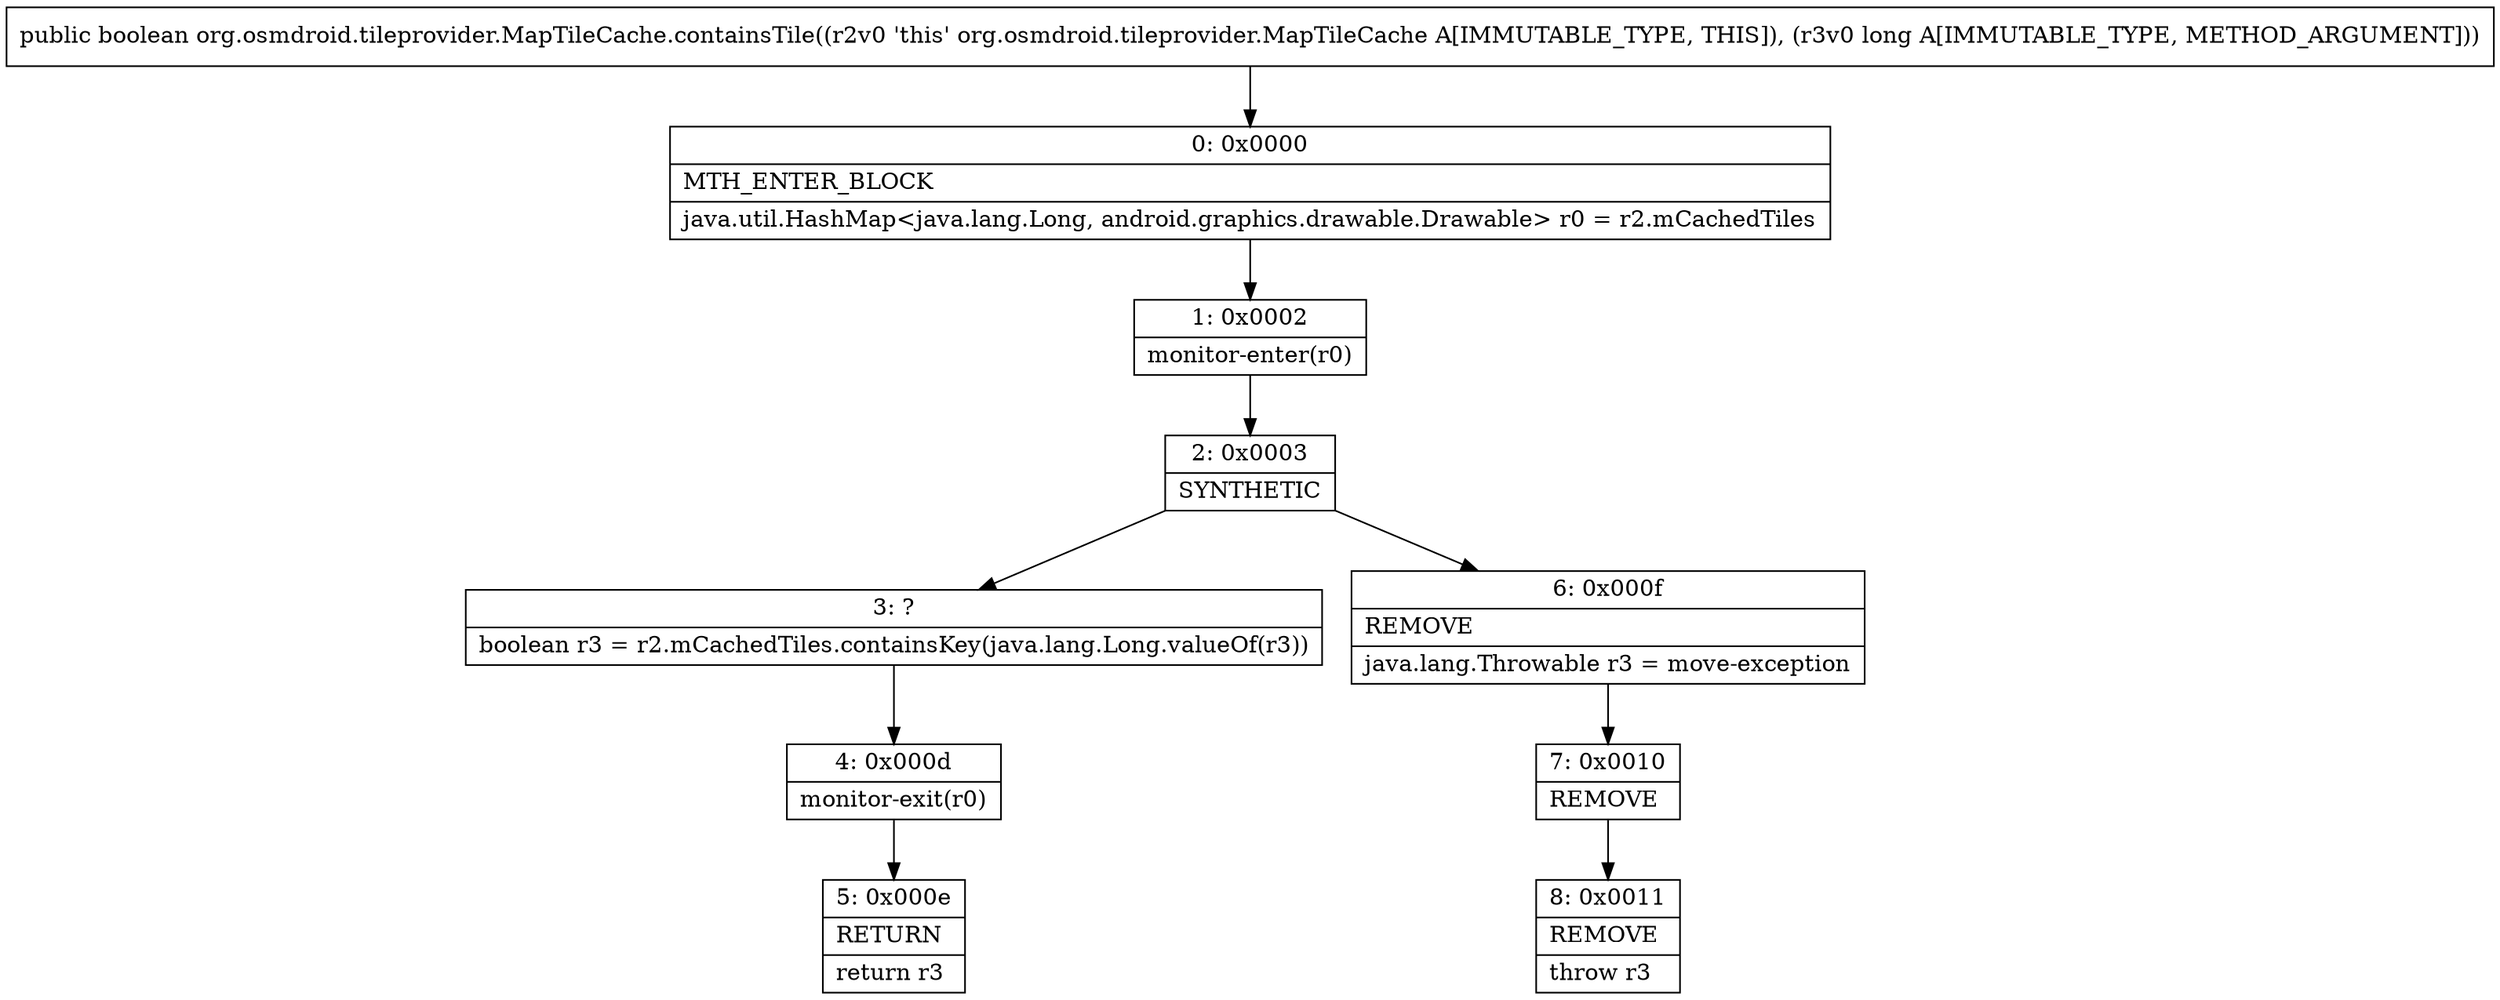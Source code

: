 digraph "CFG fororg.osmdroid.tileprovider.MapTileCache.containsTile(J)Z" {
Node_0 [shape=record,label="{0\:\ 0x0000|MTH_ENTER_BLOCK\l|java.util.HashMap\<java.lang.Long, android.graphics.drawable.Drawable\> r0 = r2.mCachedTiles\l}"];
Node_1 [shape=record,label="{1\:\ 0x0002|monitor\-enter(r0)\l}"];
Node_2 [shape=record,label="{2\:\ 0x0003|SYNTHETIC\l}"];
Node_3 [shape=record,label="{3\:\ ?|boolean r3 = r2.mCachedTiles.containsKey(java.lang.Long.valueOf(r3))\l}"];
Node_4 [shape=record,label="{4\:\ 0x000d|monitor\-exit(r0)\l}"];
Node_5 [shape=record,label="{5\:\ 0x000e|RETURN\l|return r3\l}"];
Node_6 [shape=record,label="{6\:\ 0x000f|REMOVE\l|java.lang.Throwable r3 = move\-exception\l}"];
Node_7 [shape=record,label="{7\:\ 0x0010|REMOVE\l}"];
Node_8 [shape=record,label="{8\:\ 0x0011|REMOVE\l|throw r3\l}"];
MethodNode[shape=record,label="{public boolean org.osmdroid.tileprovider.MapTileCache.containsTile((r2v0 'this' org.osmdroid.tileprovider.MapTileCache A[IMMUTABLE_TYPE, THIS]), (r3v0 long A[IMMUTABLE_TYPE, METHOD_ARGUMENT])) }"];
MethodNode -> Node_0;
Node_0 -> Node_1;
Node_1 -> Node_2;
Node_2 -> Node_3;
Node_2 -> Node_6;
Node_3 -> Node_4;
Node_4 -> Node_5;
Node_6 -> Node_7;
Node_7 -> Node_8;
}

